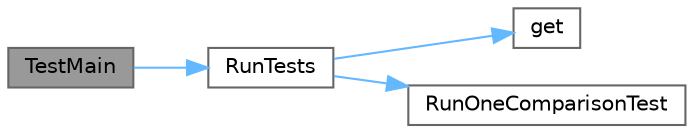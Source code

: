 digraph "TestMain"
{
 // LATEX_PDF_SIZE
  bgcolor="transparent";
  edge [fontname=Helvetica,fontsize=10,labelfontname=Helvetica,labelfontsize=10];
  node [fontname=Helvetica,fontsize=10,shape=box,height=0.2,width=0.4];
  rankdir="LR";
  Node1 [id="Node000001",label="TestMain",height=0.2,width=0.4,color="gray40", fillcolor="grey60", style="filled", fontcolor="black",tooltip="Entry point to a TBB unit test application"];
  Node1 -> Node2 [id="edge1_Node000001_Node000002",color="steelblue1",style="solid",tooltip=" "];
  Node2 [id="Node000002",label="RunTests",height=0.2,width=0.4,color="grey40", fillcolor="white", style="filled",URL="$taskflow_23rd-party_2tbb_2src_2test_2test__tuple_8cpp.html#a42dac6ca34e006a4c6eccfd7842df376",tooltip=" "];
  Node2 -> Node3 [id="edge2_Node000002_Node000003",color="steelblue1",style="solid",tooltip=" "];
  Node3 [id="Node000003",label="get",height=0.2,width=0.4,color="grey40", fillcolor="white", style="filled",URL="$stdlist__overload_8cpp.html#a120a90058439faee14791b33f94c0693",tooltip=" "];
  Node2 -> Node4 [id="edge3_Node000002_Node000004",color="steelblue1",style="solid",tooltip=" "];
  Node4 [id="Node000004",label="RunOneComparisonTest",height=0.2,width=0.4,color="grey40", fillcolor="white", style="filled",URL="$taskflow_23rd-party_2tbb_2src_2test_2test__tuple_8cpp.html#accb06719f4512e69c0a82f31043edd37",tooltip=" "];
}
